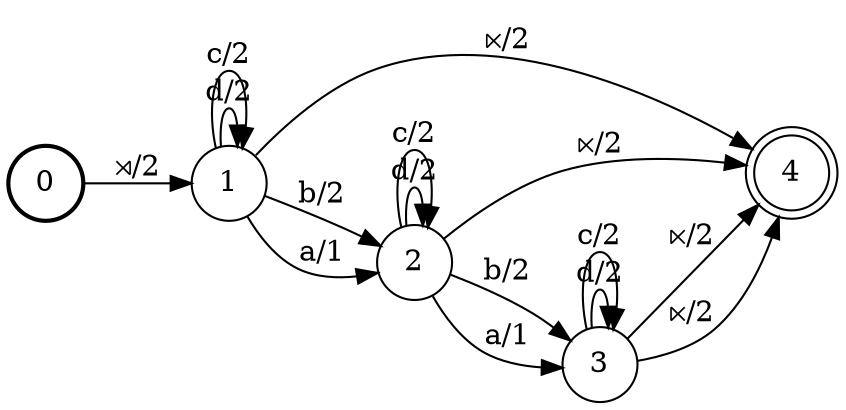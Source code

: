 digraph FST {
rankdir = LR;
size = "8.5,11";
center = 1;
orientation = Portrait;
ranksep = "0.4";
nodesep = "0.25";
0 [label = "0", shape = circle, style = bold, fontsize = 14]
	0 -> 1 [label = "⋊/2", fontsize = 14];
1 [label = "1", shape = circle, style = solid, fontsize = 14]
	1 -> 4 [label = "⋉/2", fontsize = 14];
	1 -> 1 [label = "d/2", fontsize = 14];
	1 -> 1 [label = "c/2", fontsize = 14];
	1 -> 2 [label = "b/2", fontsize = 14];
	1 -> 2 [label = "a/1", fontsize = 14];
2 [label = "2", shape = circle, style = solid, fontsize = 14]
	2 -> 2 [label = "d/2", fontsize = 14];
	2 -> 2 [label = "c/2", fontsize = 14];
	2 -> 4 [label = "⋉/2", fontsize = 14];
	2 -> 3 [label = "b/2", fontsize = 14];
	2 -> 3 [label = "a/1", fontsize = 14];
3 [label = "3", shape = circle, style = solid, fontsize = 14]
	3 -> 3 [label = "d/2", fontsize = 14];
	3 -> 3 [label = "c/2", fontsize = 14];
	3 -> 4 [label = "⋉/2", fontsize = 14];
	3 -> 4 [label = "⋉/2", fontsize = 14];
4 [label = "4", shape = doublecircle, style = solid, fontsize = 14]
}
